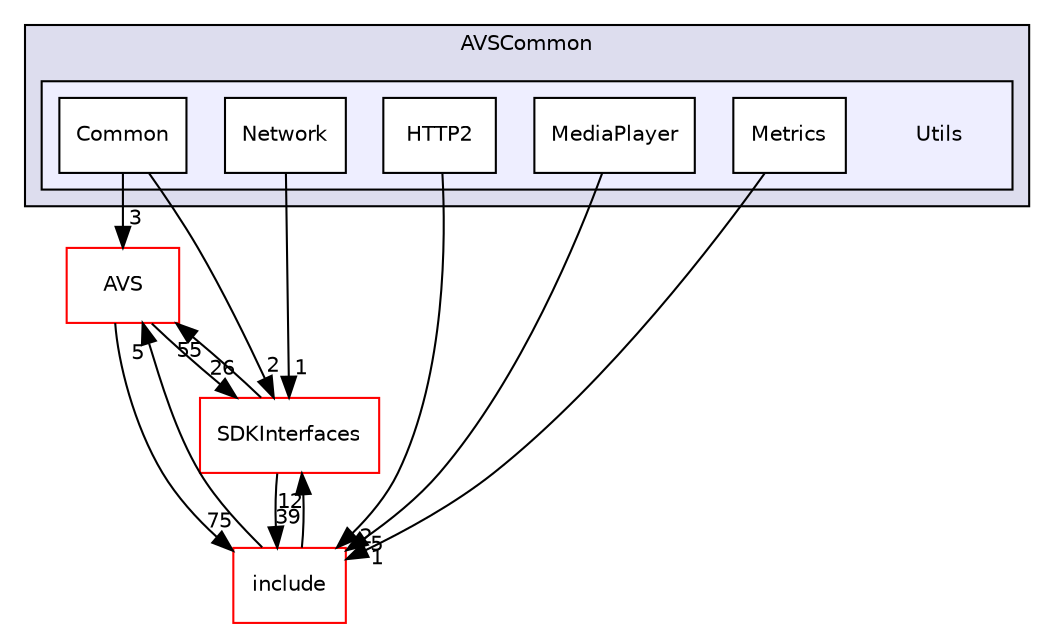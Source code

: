 digraph "/home/ANT.AMAZON.COM/womw/workplace/1.19_release/doxy/avs-device-sdk/AVSCommon/Utils/test/AVSCommon/Utils" {
  compound=true
  node [ fontsize="10", fontname="Helvetica"];
  edge [ labelfontsize="10", labelfontname="Helvetica"];
  subgraph clusterdir_a56f36adbd781f5c7d9895fa2d100c85 {
    graph [ bgcolor="#ddddee", pencolor="black", label="AVSCommon" fontname="Helvetica", fontsize="10", URL="dir_a56f36adbd781f5c7d9895fa2d100c85.html"]
  subgraph clusterdir_834bf911d49030c30073fd5ed0d05185 {
    graph [ bgcolor="#eeeeff", pencolor="black", label="" URL="dir_834bf911d49030c30073fd5ed0d05185.html"];
    dir_834bf911d49030c30073fd5ed0d05185 [shape=plaintext label="Utils"];
    dir_717887339092f669d8b45fb8064b0fde [shape=box label="Common" color="black" fillcolor="white" style="filled" URL="dir_717887339092f669d8b45fb8064b0fde.html"];
    dir_7f87b99bfb96304e3bc744efb6984a83 [shape=box label="HTTP2" color="black" fillcolor="white" style="filled" URL="dir_7f87b99bfb96304e3bc744efb6984a83.html"];
    dir_45da8a61f44f26943639e729d0898294 [shape=box label="MediaPlayer" color="black" fillcolor="white" style="filled" URL="dir_45da8a61f44f26943639e729d0898294.html"];
    dir_94daf04a87111dba0a5f04201b56ab65 [shape=box label="Metrics" color="black" fillcolor="white" style="filled" URL="dir_94daf04a87111dba0a5f04201b56ab65.html"];
    dir_01037c60081af1e4ffdd17d027381383 [shape=box label="Network" color="black" fillcolor="white" style="filled" URL="dir_01037c60081af1e4ffdd17d027381383.html"];
  }
  }
  dir_80711c2a226d5fced33fce22558d3784 [shape=box label="AVS" fillcolor="white" style="filled" color="red" URL="dir_80711c2a226d5fced33fce22558d3784.html"];
  dir_97afc8111b754cf401b73024f872f45d [shape=box label="SDKInterfaces" fillcolor="white" style="filled" color="red" URL="dir_97afc8111b754cf401b73024f872f45d.html"];
  dir_957fc395b73dfe8b64ee3f74464f588a [shape=box label="include" fillcolor="white" style="filled" color="red" URL="dir_957fc395b73dfe8b64ee3f74464f588a.html"];
  dir_717887339092f669d8b45fb8064b0fde->dir_80711c2a226d5fced33fce22558d3784 [headlabel="3", labeldistance=1.5 headhref="dir_000077_000050.html"];
  dir_717887339092f669d8b45fb8064b0fde->dir_97afc8111b754cf401b73024f872f45d [headlabel="2", labeldistance=1.5 headhref="dir_000077_000018.html"];
  dir_80711c2a226d5fced33fce22558d3784->dir_97afc8111b754cf401b73024f872f45d [headlabel="26", labeldistance=1.5 headhref="dir_000050_000018.html"];
  dir_80711c2a226d5fced33fce22558d3784->dir_957fc395b73dfe8b64ee3f74464f588a [headlabel="75", labeldistance=1.5 headhref="dir_000050_000096.html"];
  dir_97afc8111b754cf401b73024f872f45d->dir_80711c2a226d5fced33fce22558d3784 [headlabel="55", labeldistance=1.5 headhref="dir_000018_000050.html"];
  dir_97afc8111b754cf401b73024f872f45d->dir_957fc395b73dfe8b64ee3f74464f588a [headlabel="39", labeldistance=1.5 headhref="dir_000018_000096.html"];
  dir_45da8a61f44f26943639e729d0898294->dir_957fc395b73dfe8b64ee3f74464f588a [headlabel="5", labeldistance=1.5 headhref="dir_000136_000096.html"];
  dir_01037c60081af1e4ffdd17d027381383->dir_97afc8111b754cf401b73024f872f45d [headlabel="1", labeldistance=1.5 headhref="dir_000138_000018.html"];
  dir_94daf04a87111dba0a5f04201b56ab65->dir_957fc395b73dfe8b64ee3f74464f588a [headlabel="1", labeldistance=1.5 headhref="dir_000137_000096.html"];
  dir_957fc395b73dfe8b64ee3f74464f588a->dir_80711c2a226d5fced33fce22558d3784 [headlabel="5", labeldistance=1.5 headhref="dir_000096_000050.html"];
  dir_957fc395b73dfe8b64ee3f74464f588a->dir_97afc8111b754cf401b73024f872f45d [headlabel="12", labeldistance=1.5 headhref="dir_000096_000018.html"];
  dir_7f87b99bfb96304e3bc744efb6984a83->dir_957fc395b73dfe8b64ee3f74464f588a [headlabel="2", labeldistance=1.5 headhref="dir_000135_000096.html"];
}
